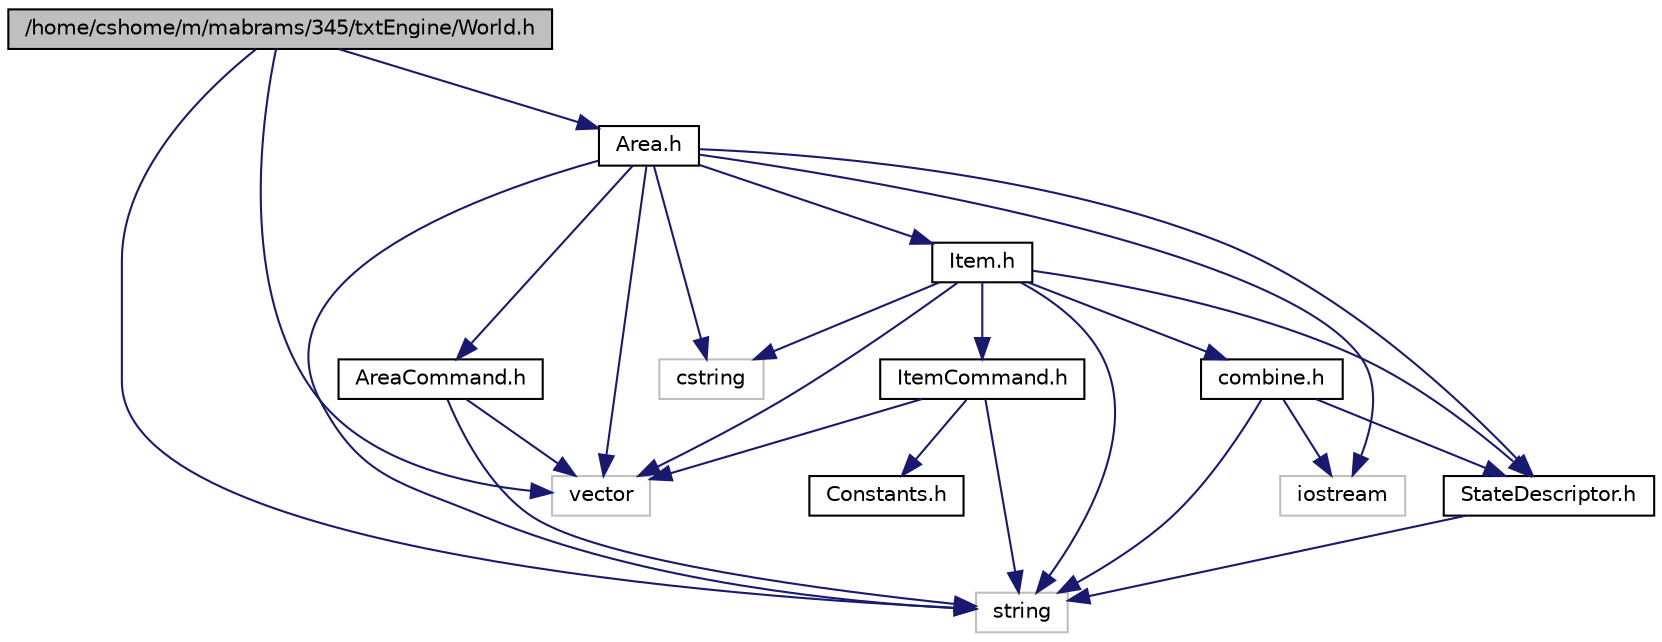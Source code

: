 digraph G
{
  edge [fontname="Helvetica",fontsize="10",labelfontname="Helvetica",labelfontsize="10"];
  node [fontname="Helvetica",fontsize="10",shape=record];
  Node1 [label="/home/cshome/m/mabrams/345/txtEngine/World.h",height=0.2,width=0.4,color="black", fillcolor="grey75", style="filled" fontcolor="black"];
  Node1 -> Node2 [color="midnightblue",fontsize="10",style="solid"];
  Node2 [label="Area.h",height=0.2,width=0.4,color="black", fillcolor="white", style="filled",URL="$_area_8h.html",tooltip="Defines the Area class."];
  Node2 -> Node3 [color="midnightblue",fontsize="10",style="solid"];
  Node3 [label="string",height=0.2,width=0.4,color="grey75", fillcolor="white", style="filled"];
  Node2 -> Node4 [color="midnightblue",fontsize="10",style="solid"];
  Node4 [label="vector",height=0.2,width=0.4,color="grey75", fillcolor="white", style="filled"];
  Node2 -> Node5 [color="midnightblue",fontsize="10",style="solid"];
  Node5 [label="iostream",height=0.2,width=0.4,color="grey75", fillcolor="white", style="filled"];
  Node2 -> Node6 [color="midnightblue",fontsize="10",style="solid"];
  Node6 [label="cstring",height=0.2,width=0.4,color="grey75", fillcolor="white", style="filled"];
  Node2 -> Node7 [color="midnightblue",fontsize="10",style="solid"];
  Node7 [label="Item.h",height=0.2,width=0.4,color="black", fillcolor="white", style="filled",URL="$_item_8h.html",tooltip="Defines the Item class."];
  Node7 -> Node3 [color="midnightblue",fontsize="10",style="solid"];
  Node7 -> Node4 [color="midnightblue",fontsize="10",style="solid"];
  Node7 -> Node6 [color="midnightblue",fontsize="10",style="solid"];
  Node7 -> Node8 [color="midnightblue",fontsize="10",style="solid"];
  Node8 [label="StateDescriptor.h",height=0.2,width=0.4,color="black", fillcolor="white", style="filled",URL="$_state_descriptor_8h.html",tooltip="Dscribes the StateDescriptor class."];
  Node8 -> Node3 [color="midnightblue",fontsize="10",style="solid"];
  Node7 -> Node9 [color="midnightblue",fontsize="10",style="solid"];
  Node9 [label="ItemCommand.h",height=0.2,width=0.4,color="black", fillcolor="white", style="filled",URL="$_item_command_8h.html",tooltip="Defines the ItemCommand class."];
  Node9 -> Node10 [color="midnightblue",fontsize="10",style="solid"];
  Node10 [label="Constants.h",height=0.2,width=0.4,color="black", fillcolor="white", style="filled",URL="$_constants_8h.html",tooltip="Defines the constants for the game."];
  Node9 -> Node4 [color="midnightblue",fontsize="10",style="solid"];
  Node9 -> Node3 [color="midnightblue",fontsize="10",style="solid"];
  Node7 -> Node11 [color="midnightblue",fontsize="10",style="solid"];
  Node11 [label="combine.h",height=0.2,width=0.4,color="black", fillcolor="white", style="filled",URL="$combine_8h.html",tooltip="Defines the Combine class."];
  Node11 -> Node5 [color="midnightblue",fontsize="10",style="solid"];
  Node11 -> Node3 [color="midnightblue",fontsize="10",style="solid"];
  Node11 -> Node8 [color="midnightblue",fontsize="10",style="solid"];
  Node2 -> Node8 [color="midnightblue",fontsize="10",style="solid"];
  Node2 -> Node12 [color="midnightblue",fontsize="10",style="solid"];
  Node12 [label="AreaCommand.h",height=0.2,width=0.4,color="black", fillcolor="white", style="filled",URL="$_area_command_8h.html",tooltip="Defines the AreaCommand class."];
  Node12 -> Node4 [color="midnightblue",fontsize="10",style="solid"];
  Node12 -> Node3 [color="midnightblue",fontsize="10",style="solid"];
  Node1 -> Node3 [color="midnightblue",fontsize="10",style="solid"];
  Node1 -> Node4 [color="midnightblue",fontsize="10",style="solid"];
}
